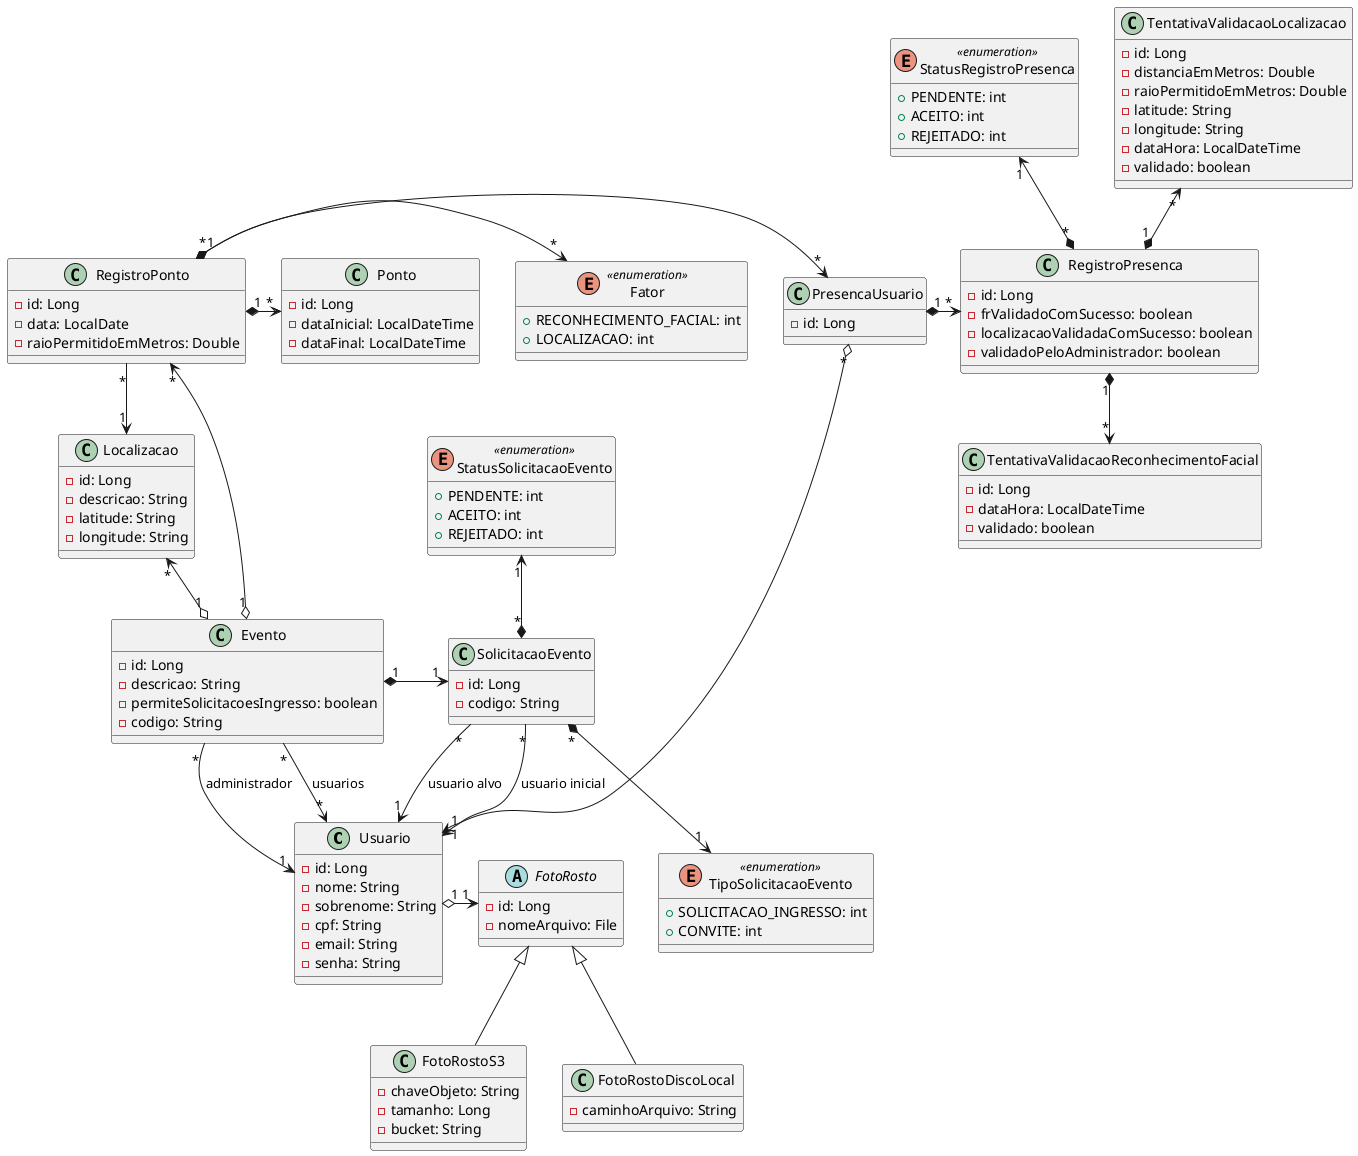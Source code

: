@startuml
class Usuario {
    - id: Long
    - nome: String
    - sobrenome: String
    - cpf: String
    - email: String
    - senha: String
}

abstract class FotoRosto {
    - id: Long
    - nomeArquivo: File
}

class FotoRostoS3 {
    - chaveObjeto: String
    - tamanho: Long
    - bucket: String
}

class FotoRostoDiscoLocal {
    - caminhoArquivo: String
}

class Evento {
    - id: Long
    - descricao: String
    - permiteSolicitacoesIngresso: boolean
    - codigo: String
}

class Localizacao {
    - id: Long
    - descricao: String
    - latitude: String
    - longitude: String
}

class SolicitacaoEvento {
    - id: Long
    - codigo: String
}

enum StatusSolicitacaoEvento << enumeration >> {
    + PENDENTE: int
    + ACEITO: int
    + REJEITADO: int
}

enum TipoSolicitacaoEvento << enumeration >> {
    + SOLICITACAO_INGRESSO: int
    + CONVITE: int
}

class RegistroPonto {
    - id: Long
    - data: LocalDate
    - raioPermitidoEmMetros: Double
}

class Ponto {
    - id: Long
    - dataInicial: LocalDateTime
    - dataFinal: LocalDateTime
}

enum Fator << enumeration >> {
    + RECONHECIMENTO_FACIAL: int
    + LOCALIZACAO: int
}

class PresencaUsuario {
    - id: Long
}

class TentativaValidacaoReconhecimentoFacial {
    - id: Long
    - dataHora: LocalDateTime
    - validado: boolean
}

class TentativaValidacaoLocalizacao {
    - id: Long
    - distanciaEmMetros: Double
    - raioPermitidoEmMetros: Double
    - latitude: String
    - longitude: String
    - dataHora: LocalDateTime
    - validado: boolean
}

class RegistroPresenca {
    - id: Long
    - frValidadoComSucesso: boolean
    - localizacaoValidadaComSucesso: boolean
    - validadoPeloAdministrador: boolean
}

enum StatusRegistroPresenca << enumeration >> {
    + PENDENTE: int
    + ACEITO: int
    + REJEITADO: int
}

FotoRostoS3 -up-|> FotoRosto
FotoRostoDiscoLocal -up-|> FotoRosto

Usuario "1" o-> "1" FotoRosto

Evento "1" o-up-> "*" RegistroPonto
Evento "1" o-up-> "*" Localizacao
Evento "*" -down-> "*" Usuario : usuarios
Evento "*" --> "1" Usuario : administrador
Evento "1" *-> "1" SolicitacaoEvento

RegistroPonto "1" *-> "*" Ponto
RegistroPonto "*" o-> "*" Fator
RegistroPonto "*" --> "1" Localizacao
RegistroPonto "1" *-> "*" PresencaUsuario

PresencaUsuario "1" *-> "*" RegistroPresenca
PresencaUsuario "*" o-> "1" Usuario

RegistroPresenca "1" *-down-> "*" TentativaValidacaoReconhecimentoFacial
RegistroPresenca "1" *-up-> "*" TentativaValidacaoLocalizacao
RegistroPresenca "*" *-up-> "1" StatusRegistroPresenca

SolicitacaoEvento "*" --> "1" Usuario : usuario inicial
SolicitacaoEvento "*" --> "1" Usuario : usuario alvo
SolicitacaoEvento "*" *-up-> "1" StatusSolicitacaoEvento
SolicitacaoEvento "*" *-down-> "1" TipoSolicitacaoEvento

@enduml
